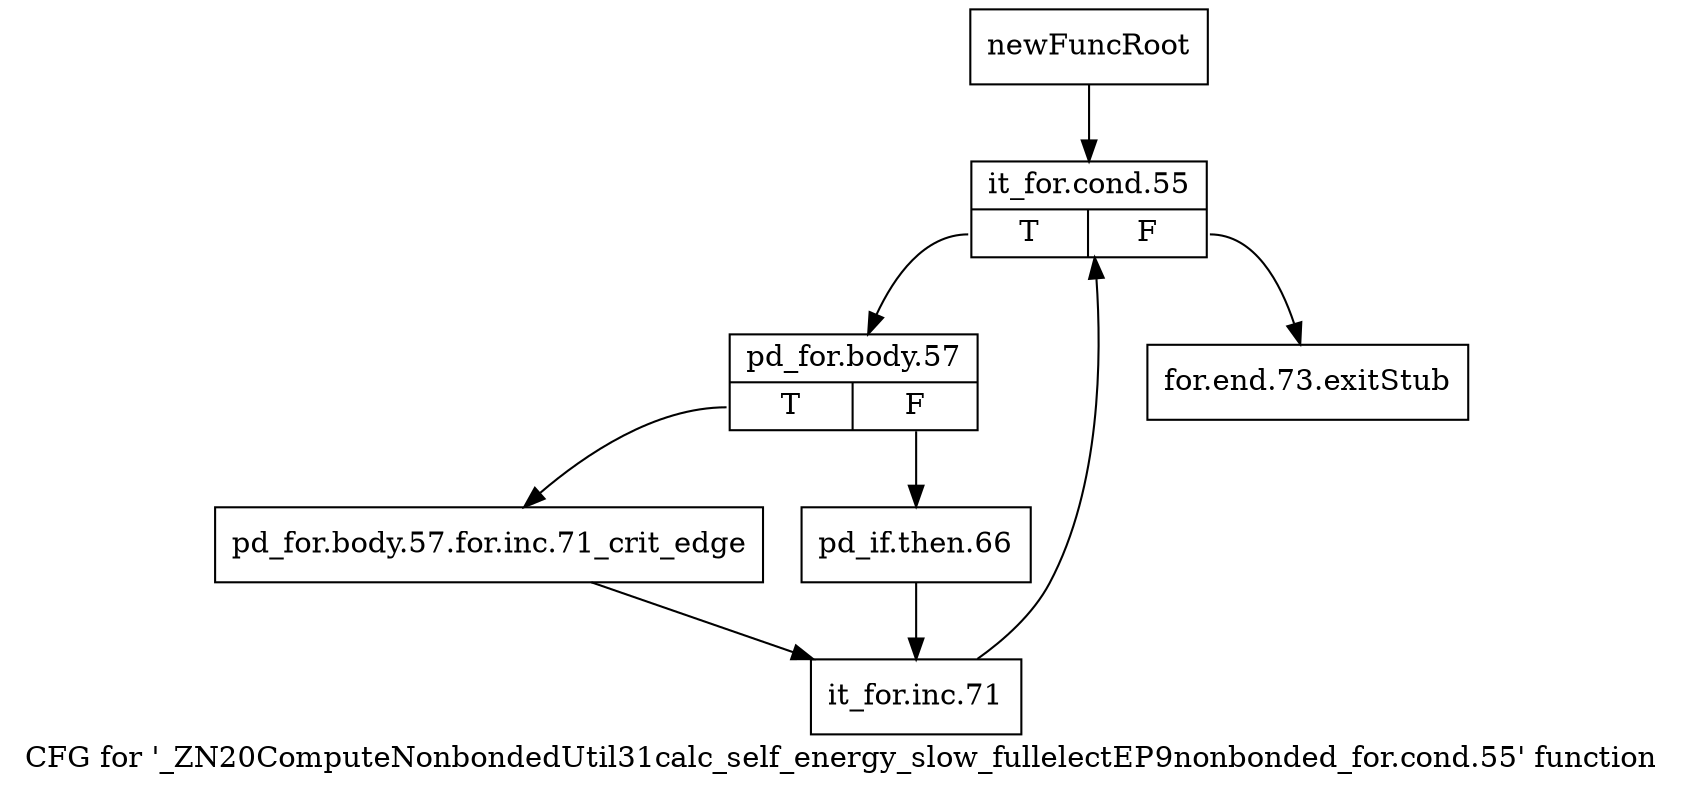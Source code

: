 digraph "CFG for '_ZN20ComputeNonbondedUtil31calc_self_energy_slow_fullelectEP9nonbonded_for.cond.55' function" {
	label="CFG for '_ZN20ComputeNonbondedUtil31calc_self_energy_slow_fullelectEP9nonbonded_for.cond.55' function";

	Node0x24a6520 [shape=record,label="{newFuncRoot}"];
	Node0x24a6520 -> Node0x24a65c0;
	Node0x24a6570 [shape=record,label="{for.end.73.exitStub}"];
	Node0x24a65c0 [shape=record,label="{it_for.cond.55|{<s0>T|<s1>F}}"];
	Node0x24a65c0:s0 -> Node0x24a6610;
	Node0x24a65c0:s1 -> Node0x24a6570;
	Node0x24a6610 [shape=record,label="{pd_for.body.57|{<s0>T|<s1>F}}"];
	Node0x24a6610:s0 -> Node0x24a66b0;
	Node0x24a6610:s1 -> Node0x24a6660;
	Node0x24a6660 [shape=record,label="{pd_if.then.66}"];
	Node0x24a6660 -> Node0x25d5fa0;
	Node0x24a66b0 [shape=record,label="{pd_for.body.57.for.inc.71_crit_edge}"];
	Node0x24a66b0 -> Node0x25d5fa0;
	Node0x25d5fa0 [shape=record,label="{it_for.inc.71}"];
	Node0x25d5fa0 -> Node0x24a65c0;
}
